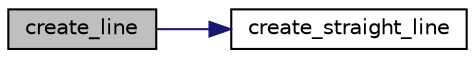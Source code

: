 digraph "create_line"
{
 // LATEX_PDF_SIZE
  edge [fontname="Helvetica",fontsize="10",labelfontname="Helvetica",labelfontsize="10"];
  node [fontname="Helvetica",fontsize="10",shape=record];
  rankdir="LR";
  Node1 [label="create_line",height=0.2,width=0.4,color="black", fillcolor="grey75", style="filled", fontcolor="black",tooltip="Create a line object."];
  Node1 -> Node2 [color="midnightblue",fontsize="10",style="solid",fontname="Helvetica"];
  Node2 [label="create_straight_line",height=0.2,width=0.4,color="black", fillcolor="white", style="filled",URL="$nlx__line_8c.html#abadd21455e5af8b6889c35d32e80ded1",tooltip="Create a straight line object."];
}
